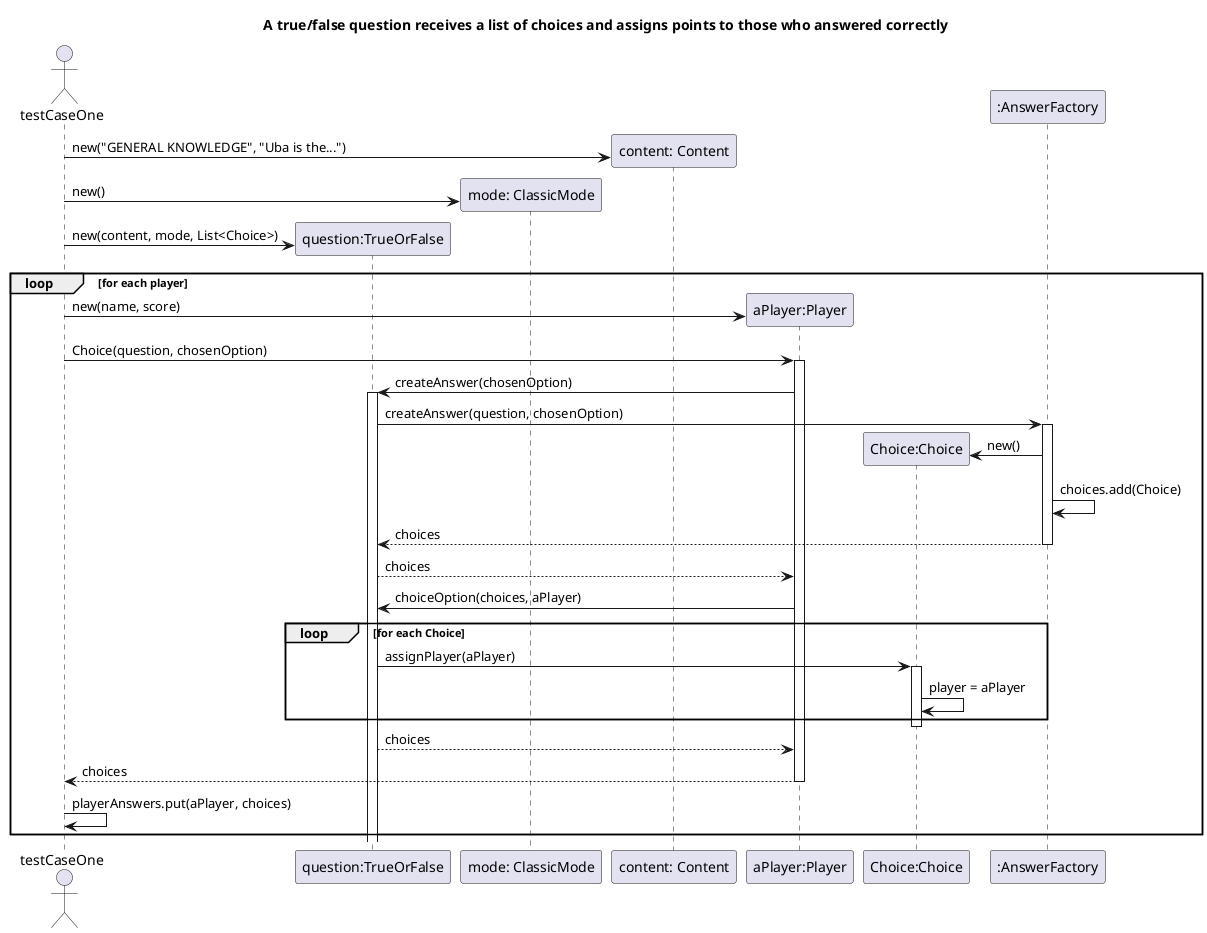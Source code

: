 @startuml
title: A true/false question receives a list of choices and assigns points to those who answered correctly

actor testCaseOne
participant "question:TrueOrFalse" as question
participant "mode: ClassicMode" as type
participant "content: Content" as content
participant "aPlayer:Player" as player
participant "Choice:Choice" as Choice
participant ":AnswerFactory" as factory

create content
testCaseOne -> content:new("GENERAL KNOWLEDGE", "Uba is the...")
create type
testCaseOne -> type: new()
create question
testCaseOne -> question: new(content, mode, List<Choice>)

loop for each player
create player
testCaseOne -> player: new(name, score)

testCaseOne -> player: Choice(question, chosenOption)
activate player
player -> question: createAnswer(chosenOption)
activate question
question -> factory: createAnswer(question, chosenOption)
activate factory
create Choice
factory -> Choice: new()
factory -> factory: choices.add(Choice)
factory --> question: choices
deactivate factory
question --> player: choices
player -> question: choiceOption(choices, aPlayer)

loop for each Choice
question -> Choice: assignPlayer(aPlayer)
activate Choice
Choice -> Choice: player = aPlayer
end loop
deactivate Choice
question --> player: choices
player --> testCaseOne: choices
deactivate player
testCaseOne -> testCaseOne: playerAnswers.put(aPlayer, choices)
end loop
@enduml

loop for char in chosenOption: chosenOptions.toCharArray
    loop for option in options
        question -> Choice: equals(chosenOption)
        activate Choice
        question <<-- Choice: true -> chosenAnswers.add(option)
        note left: ArrayList<Choice> chosenAnswers
        end loop
end loop